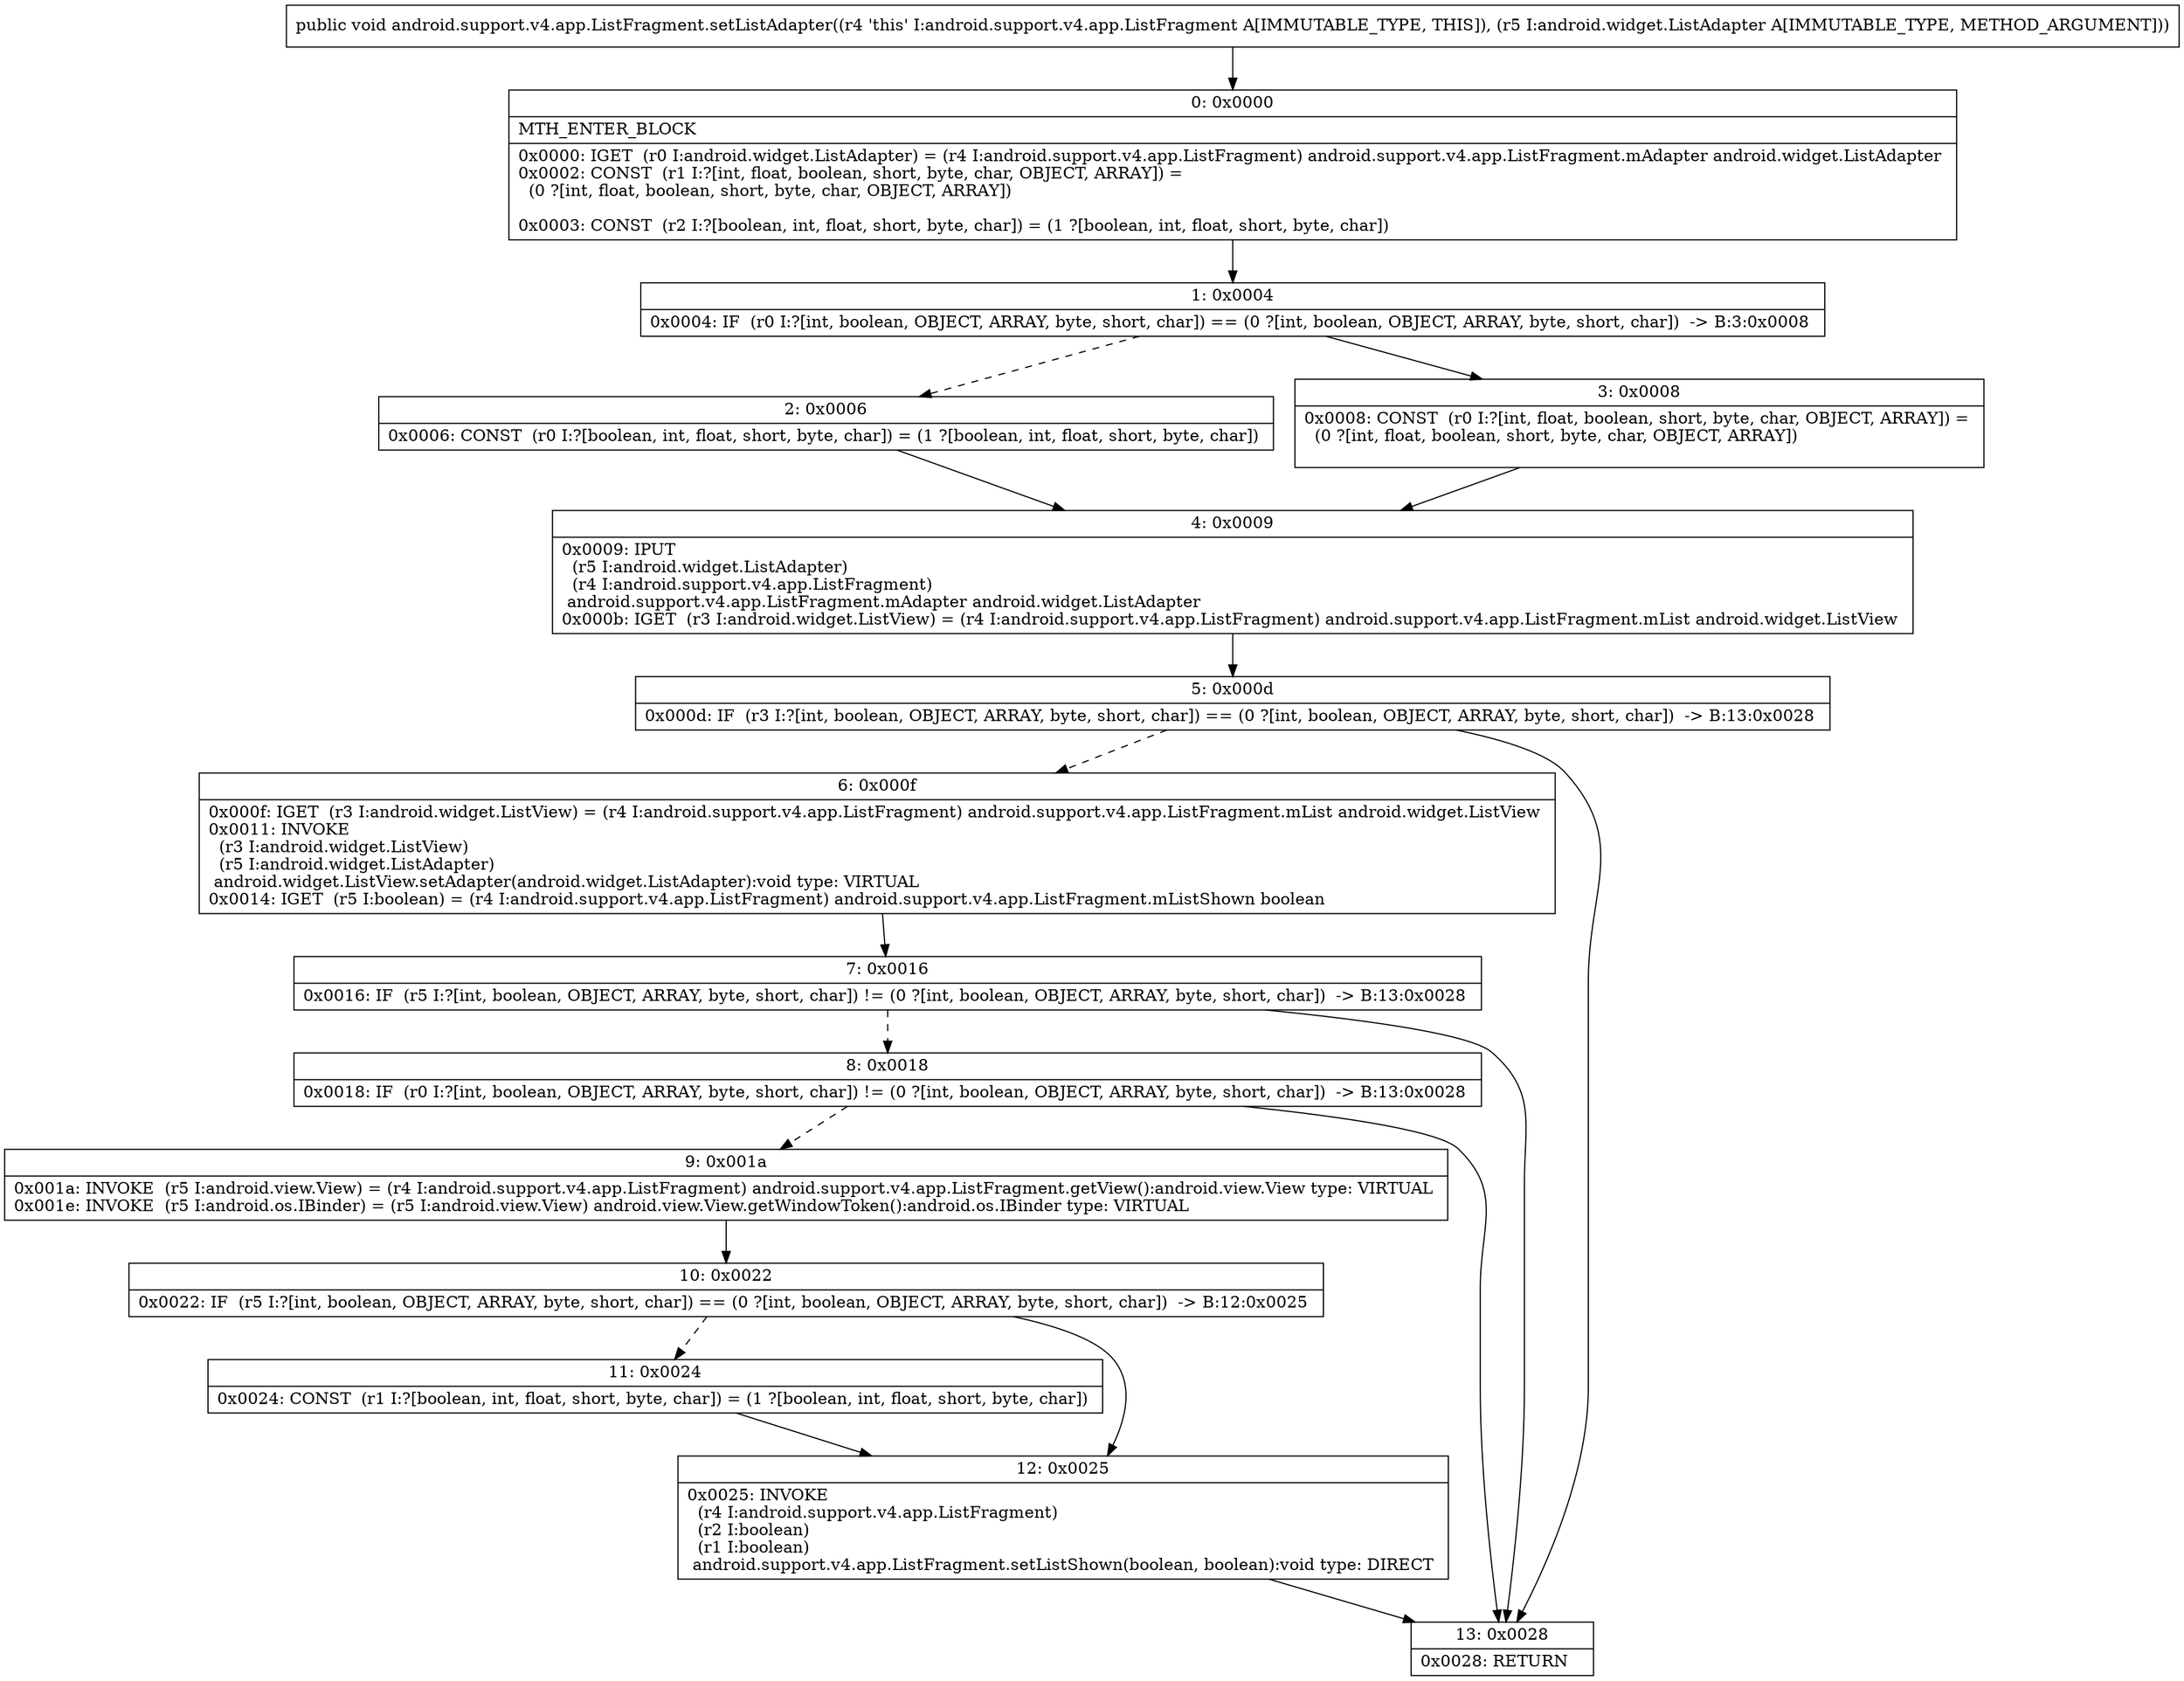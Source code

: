 digraph "CFG forandroid.support.v4.app.ListFragment.setListAdapter(Landroid\/widget\/ListAdapter;)V" {
Node_0 [shape=record,label="{0\:\ 0x0000|MTH_ENTER_BLOCK\l|0x0000: IGET  (r0 I:android.widget.ListAdapter) = (r4 I:android.support.v4.app.ListFragment) android.support.v4.app.ListFragment.mAdapter android.widget.ListAdapter \l0x0002: CONST  (r1 I:?[int, float, boolean, short, byte, char, OBJECT, ARRAY]) = \l  (0 ?[int, float, boolean, short, byte, char, OBJECT, ARRAY])\l \l0x0003: CONST  (r2 I:?[boolean, int, float, short, byte, char]) = (1 ?[boolean, int, float, short, byte, char]) \l}"];
Node_1 [shape=record,label="{1\:\ 0x0004|0x0004: IF  (r0 I:?[int, boolean, OBJECT, ARRAY, byte, short, char]) == (0 ?[int, boolean, OBJECT, ARRAY, byte, short, char])  \-\> B:3:0x0008 \l}"];
Node_2 [shape=record,label="{2\:\ 0x0006|0x0006: CONST  (r0 I:?[boolean, int, float, short, byte, char]) = (1 ?[boolean, int, float, short, byte, char]) \l}"];
Node_3 [shape=record,label="{3\:\ 0x0008|0x0008: CONST  (r0 I:?[int, float, boolean, short, byte, char, OBJECT, ARRAY]) = \l  (0 ?[int, float, boolean, short, byte, char, OBJECT, ARRAY])\l \l}"];
Node_4 [shape=record,label="{4\:\ 0x0009|0x0009: IPUT  \l  (r5 I:android.widget.ListAdapter)\l  (r4 I:android.support.v4.app.ListFragment)\l android.support.v4.app.ListFragment.mAdapter android.widget.ListAdapter \l0x000b: IGET  (r3 I:android.widget.ListView) = (r4 I:android.support.v4.app.ListFragment) android.support.v4.app.ListFragment.mList android.widget.ListView \l}"];
Node_5 [shape=record,label="{5\:\ 0x000d|0x000d: IF  (r3 I:?[int, boolean, OBJECT, ARRAY, byte, short, char]) == (0 ?[int, boolean, OBJECT, ARRAY, byte, short, char])  \-\> B:13:0x0028 \l}"];
Node_6 [shape=record,label="{6\:\ 0x000f|0x000f: IGET  (r3 I:android.widget.ListView) = (r4 I:android.support.v4.app.ListFragment) android.support.v4.app.ListFragment.mList android.widget.ListView \l0x0011: INVOKE  \l  (r3 I:android.widget.ListView)\l  (r5 I:android.widget.ListAdapter)\l android.widget.ListView.setAdapter(android.widget.ListAdapter):void type: VIRTUAL \l0x0014: IGET  (r5 I:boolean) = (r4 I:android.support.v4.app.ListFragment) android.support.v4.app.ListFragment.mListShown boolean \l}"];
Node_7 [shape=record,label="{7\:\ 0x0016|0x0016: IF  (r5 I:?[int, boolean, OBJECT, ARRAY, byte, short, char]) != (0 ?[int, boolean, OBJECT, ARRAY, byte, short, char])  \-\> B:13:0x0028 \l}"];
Node_8 [shape=record,label="{8\:\ 0x0018|0x0018: IF  (r0 I:?[int, boolean, OBJECT, ARRAY, byte, short, char]) != (0 ?[int, boolean, OBJECT, ARRAY, byte, short, char])  \-\> B:13:0x0028 \l}"];
Node_9 [shape=record,label="{9\:\ 0x001a|0x001a: INVOKE  (r5 I:android.view.View) = (r4 I:android.support.v4.app.ListFragment) android.support.v4.app.ListFragment.getView():android.view.View type: VIRTUAL \l0x001e: INVOKE  (r5 I:android.os.IBinder) = (r5 I:android.view.View) android.view.View.getWindowToken():android.os.IBinder type: VIRTUAL \l}"];
Node_10 [shape=record,label="{10\:\ 0x0022|0x0022: IF  (r5 I:?[int, boolean, OBJECT, ARRAY, byte, short, char]) == (0 ?[int, boolean, OBJECT, ARRAY, byte, short, char])  \-\> B:12:0x0025 \l}"];
Node_11 [shape=record,label="{11\:\ 0x0024|0x0024: CONST  (r1 I:?[boolean, int, float, short, byte, char]) = (1 ?[boolean, int, float, short, byte, char]) \l}"];
Node_12 [shape=record,label="{12\:\ 0x0025|0x0025: INVOKE  \l  (r4 I:android.support.v4.app.ListFragment)\l  (r2 I:boolean)\l  (r1 I:boolean)\l android.support.v4.app.ListFragment.setListShown(boolean, boolean):void type: DIRECT \l}"];
Node_13 [shape=record,label="{13\:\ 0x0028|0x0028: RETURN   \l}"];
MethodNode[shape=record,label="{public void android.support.v4.app.ListFragment.setListAdapter((r4 'this' I:android.support.v4.app.ListFragment A[IMMUTABLE_TYPE, THIS]), (r5 I:android.widget.ListAdapter A[IMMUTABLE_TYPE, METHOD_ARGUMENT])) }"];
MethodNode -> Node_0;
Node_0 -> Node_1;
Node_1 -> Node_2[style=dashed];
Node_1 -> Node_3;
Node_2 -> Node_4;
Node_3 -> Node_4;
Node_4 -> Node_5;
Node_5 -> Node_6[style=dashed];
Node_5 -> Node_13;
Node_6 -> Node_7;
Node_7 -> Node_8[style=dashed];
Node_7 -> Node_13;
Node_8 -> Node_9[style=dashed];
Node_8 -> Node_13;
Node_9 -> Node_10;
Node_10 -> Node_11[style=dashed];
Node_10 -> Node_12;
Node_11 -> Node_12;
Node_12 -> Node_13;
}

